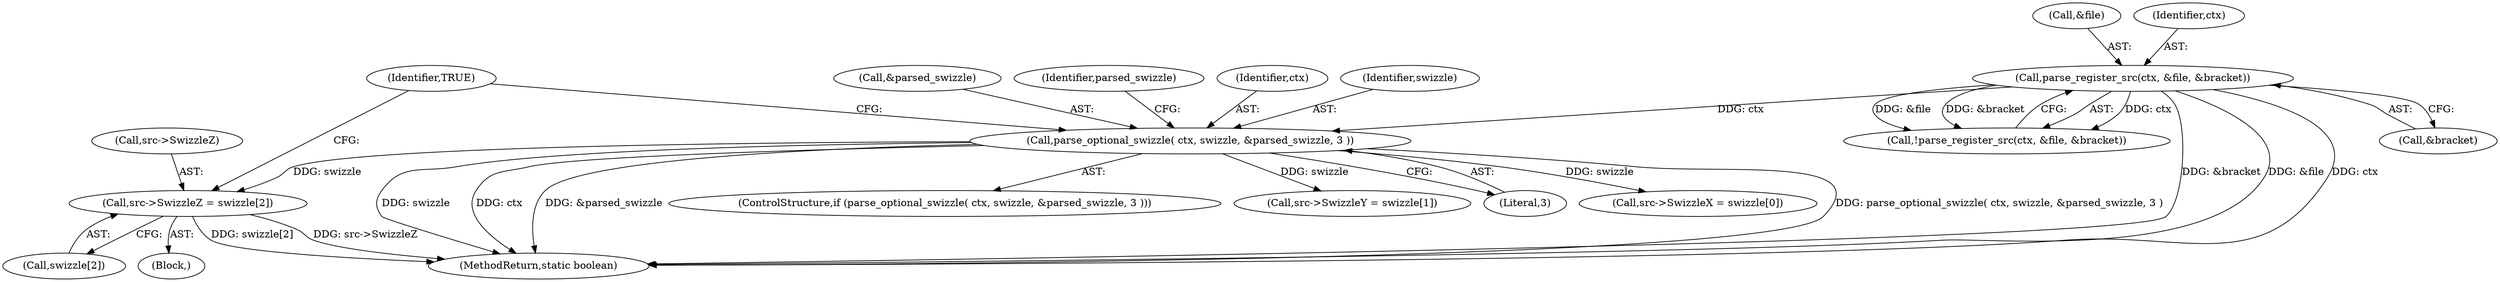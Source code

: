 digraph "0_virglrenderer_e534b51ca3c3cd25f3990589932a9ed711c59b27@array" {
"1002174" [label="(Call,src->SwizzleZ = swizzle[2])"];
"1002150" [label="(Call,parse_optional_swizzle( ctx, swizzle, &parsed_swizzle, 3 ))"];
"1002129" [label="(Call,parse_register_src(ctx, &file, &bracket))"];
"1002175" [label="(Call,src->SwizzleZ)"];
"1002133" [label="(Call,&bracket)"];
"1002150" [label="(Call,parse_optional_swizzle( ctx, swizzle, &parsed_swizzle, 3 ))"];
"1002149" [label="(ControlStructure,if (parse_optional_swizzle( ctx, swizzle, &parsed_swizzle, 3 )))"];
"1002128" [label="(Call,!parse_register_src(ctx, &file, &bracket))"];
"1002131" [label="(Call,&file)"];
"1002178" [label="(Call,swizzle[2])"];
"1004167" [label="(MethodReturn,static boolean)"];
"1002167" [label="(Call,src->SwizzleY = swizzle[1])"];
"1002174" [label="(Call,src->SwizzleZ = swizzle[2])"];
"1002130" [label="(Identifier,ctx)"];
"1002155" [label="(Literal,3)"];
"1002153" [label="(Call,&parsed_swizzle)"];
"1002158" [label="(Identifier,parsed_swizzle)"];
"1002151" [label="(Identifier,ctx)"];
"1002182" [label="(Identifier,TRUE)"];
"1002159" [label="(Block,)"];
"1002160" [label="(Call,src->SwizzleX = swizzle[0])"];
"1002129" [label="(Call,parse_register_src(ctx, &file, &bracket))"];
"1002152" [label="(Identifier,swizzle)"];
"1002174" -> "1002159"  [label="AST: "];
"1002174" -> "1002178"  [label="CFG: "];
"1002175" -> "1002174"  [label="AST: "];
"1002178" -> "1002174"  [label="AST: "];
"1002182" -> "1002174"  [label="CFG: "];
"1002174" -> "1004167"  [label="DDG: src->SwizzleZ"];
"1002174" -> "1004167"  [label="DDG: swizzle[2]"];
"1002150" -> "1002174"  [label="DDG: swizzle"];
"1002150" -> "1002149"  [label="AST: "];
"1002150" -> "1002155"  [label="CFG: "];
"1002151" -> "1002150"  [label="AST: "];
"1002152" -> "1002150"  [label="AST: "];
"1002153" -> "1002150"  [label="AST: "];
"1002155" -> "1002150"  [label="AST: "];
"1002158" -> "1002150"  [label="CFG: "];
"1002182" -> "1002150"  [label="CFG: "];
"1002150" -> "1004167"  [label="DDG: swizzle"];
"1002150" -> "1004167"  [label="DDG: ctx"];
"1002150" -> "1004167"  [label="DDG: &parsed_swizzle"];
"1002150" -> "1004167"  [label="DDG: parse_optional_swizzle( ctx, swizzle, &parsed_swizzle, 3 )"];
"1002129" -> "1002150"  [label="DDG: ctx"];
"1002150" -> "1002160"  [label="DDG: swizzle"];
"1002150" -> "1002167"  [label="DDG: swizzle"];
"1002129" -> "1002128"  [label="AST: "];
"1002129" -> "1002133"  [label="CFG: "];
"1002130" -> "1002129"  [label="AST: "];
"1002131" -> "1002129"  [label="AST: "];
"1002133" -> "1002129"  [label="AST: "];
"1002128" -> "1002129"  [label="CFG: "];
"1002129" -> "1004167"  [label="DDG: &bracket"];
"1002129" -> "1004167"  [label="DDG: &file"];
"1002129" -> "1004167"  [label="DDG: ctx"];
"1002129" -> "1002128"  [label="DDG: ctx"];
"1002129" -> "1002128"  [label="DDG: &file"];
"1002129" -> "1002128"  [label="DDG: &bracket"];
}
